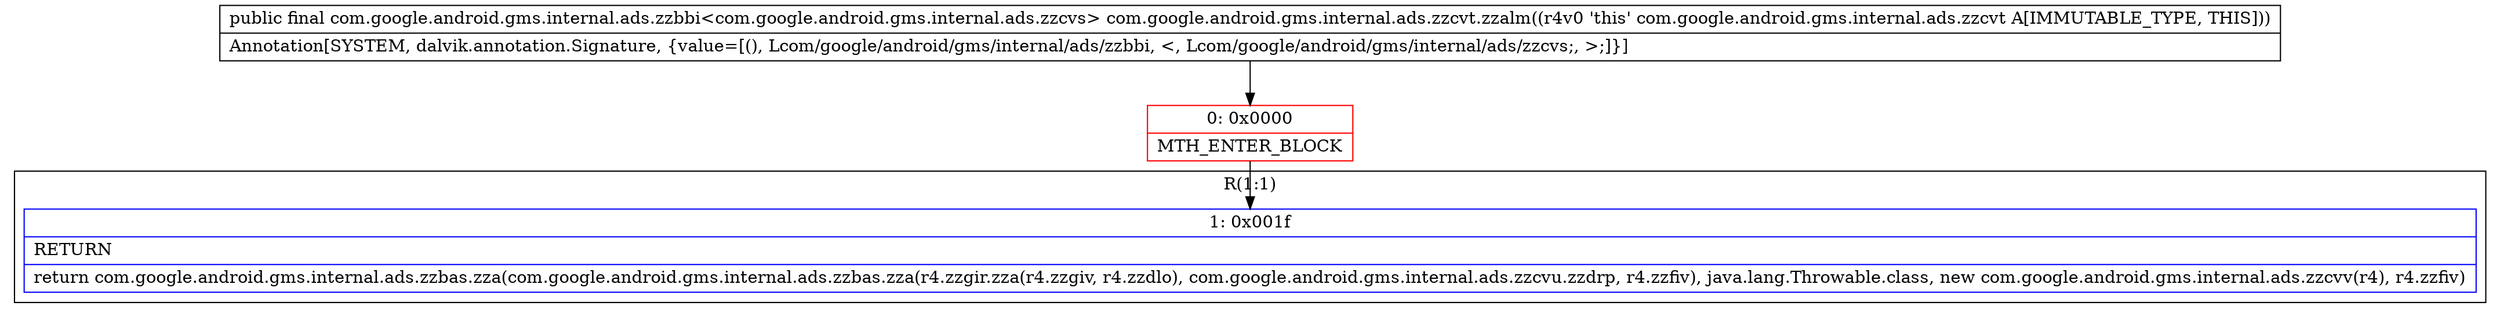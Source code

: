 digraph "CFG forcom.google.android.gms.internal.ads.zzcvt.zzalm()Lcom\/google\/android\/gms\/internal\/ads\/zzbbi;" {
subgraph cluster_Region_1867252590 {
label = "R(1:1)";
node [shape=record,color=blue];
Node_1 [shape=record,label="{1\:\ 0x001f|RETURN\l|return com.google.android.gms.internal.ads.zzbas.zza(com.google.android.gms.internal.ads.zzbas.zza(r4.zzgir.zza(r4.zzgiv, r4.zzdlo), com.google.android.gms.internal.ads.zzcvu.zzdrp, r4.zzfiv), java.lang.Throwable.class, new com.google.android.gms.internal.ads.zzcvv(r4), r4.zzfiv)\l}"];
}
Node_0 [shape=record,color=red,label="{0\:\ 0x0000|MTH_ENTER_BLOCK\l}"];
MethodNode[shape=record,label="{public final com.google.android.gms.internal.ads.zzbbi\<com.google.android.gms.internal.ads.zzcvs\> com.google.android.gms.internal.ads.zzcvt.zzalm((r4v0 'this' com.google.android.gms.internal.ads.zzcvt A[IMMUTABLE_TYPE, THIS]))  | Annotation[SYSTEM, dalvik.annotation.Signature, \{value=[(), Lcom\/google\/android\/gms\/internal\/ads\/zzbbi, \<, Lcom\/google\/android\/gms\/internal\/ads\/zzcvs;, \>;]\}]\l}"];
MethodNode -> Node_0;
Node_0 -> Node_1;
}

